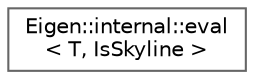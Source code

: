 digraph "类继承关系图"
{
 // LATEX_PDF_SIZE
  bgcolor="transparent";
  edge [fontname=Helvetica,fontsize=10,labelfontname=Helvetica,labelfontsize=10];
  node [fontname=Helvetica,fontsize=10,shape=box,height=0.2,width=0.4];
  rankdir="LR";
  Node0 [id="Node000000",label="Eigen::internal::eval\l\< T, IsSkyline \>",height=0.2,width=0.4,color="grey40", fillcolor="white", style="filled",URL="$class_eigen_1_1internal_1_1eval_3_01_t_00_01_is_skyline_01_4.html",tooltip=" "];
}
